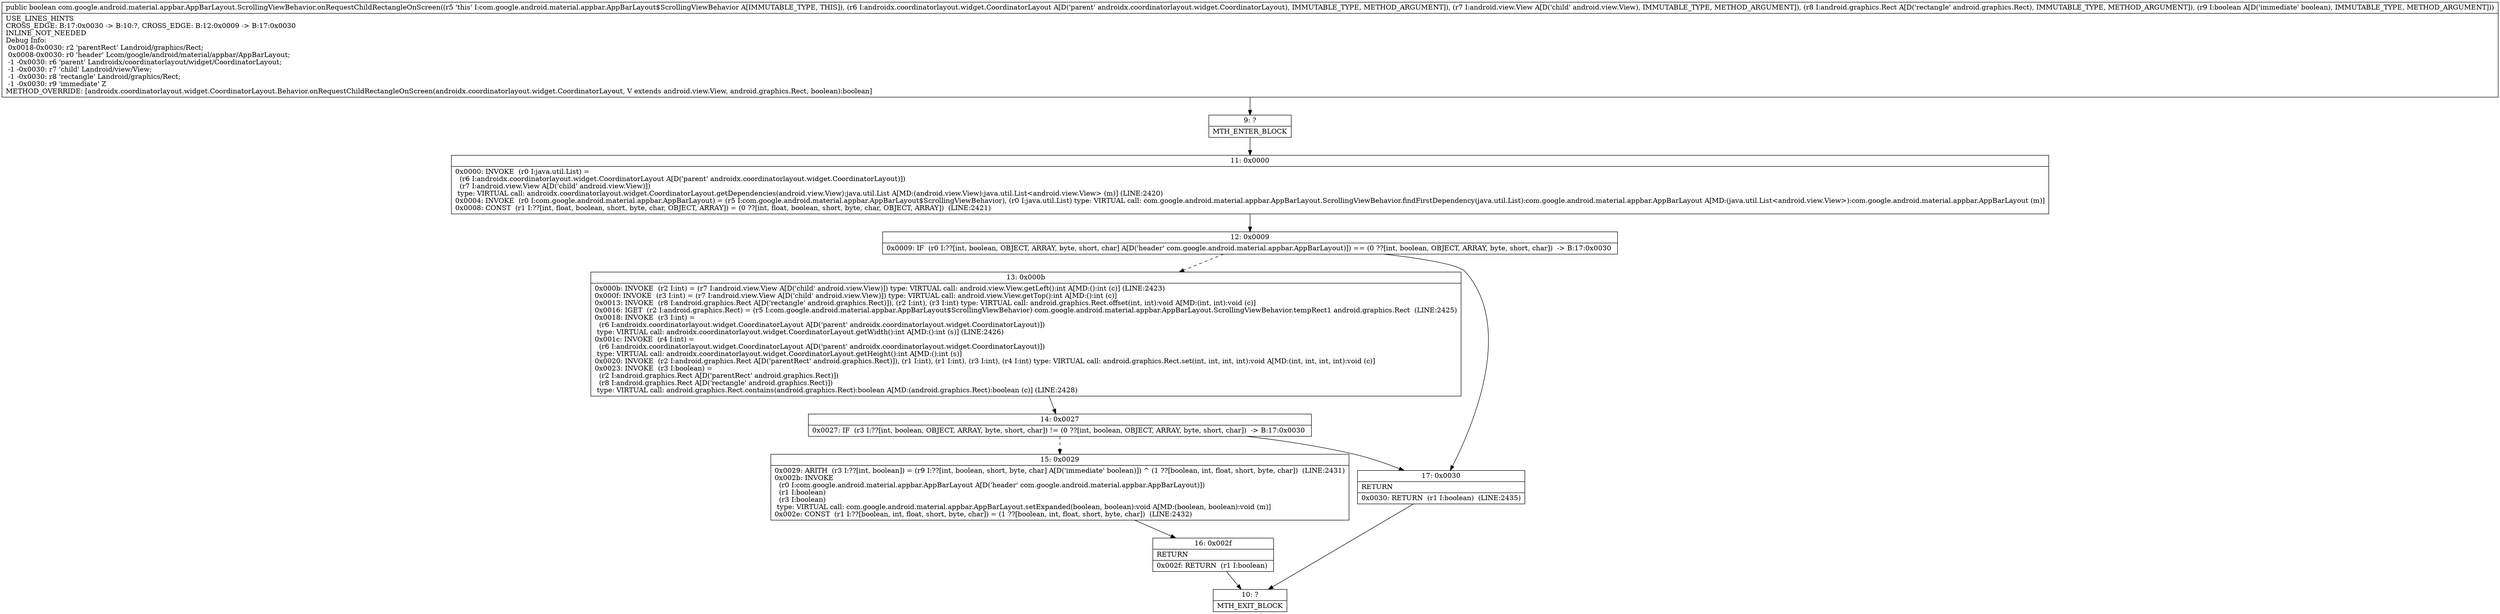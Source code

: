 digraph "CFG forcom.google.android.material.appbar.AppBarLayout.ScrollingViewBehavior.onRequestChildRectangleOnScreen(Landroidx\/coordinatorlayout\/widget\/CoordinatorLayout;Landroid\/view\/View;Landroid\/graphics\/Rect;Z)Z" {
Node_9 [shape=record,label="{9\:\ ?|MTH_ENTER_BLOCK\l}"];
Node_11 [shape=record,label="{11\:\ 0x0000|0x0000: INVOKE  (r0 I:java.util.List) = \l  (r6 I:androidx.coordinatorlayout.widget.CoordinatorLayout A[D('parent' androidx.coordinatorlayout.widget.CoordinatorLayout)])\l  (r7 I:android.view.View A[D('child' android.view.View)])\l type: VIRTUAL call: androidx.coordinatorlayout.widget.CoordinatorLayout.getDependencies(android.view.View):java.util.List A[MD:(android.view.View):java.util.List\<android.view.View\> (m)] (LINE:2420)\l0x0004: INVOKE  (r0 I:com.google.android.material.appbar.AppBarLayout) = (r5 I:com.google.android.material.appbar.AppBarLayout$ScrollingViewBehavior), (r0 I:java.util.List) type: VIRTUAL call: com.google.android.material.appbar.AppBarLayout.ScrollingViewBehavior.findFirstDependency(java.util.List):com.google.android.material.appbar.AppBarLayout A[MD:(java.util.List\<android.view.View\>):com.google.android.material.appbar.AppBarLayout (m)]\l0x0008: CONST  (r1 I:??[int, float, boolean, short, byte, char, OBJECT, ARRAY]) = (0 ??[int, float, boolean, short, byte, char, OBJECT, ARRAY])  (LINE:2421)\l}"];
Node_12 [shape=record,label="{12\:\ 0x0009|0x0009: IF  (r0 I:??[int, boolean, OBJECT, ARRAY, byte, short, char] A[D('header' com.google.android.material.appbar.AppBarLayout)]) == (0 ??[int, boolean, OBJECT, ARRAY, byte, short, char])  \-\> B:17:0x0030 \l}"];
Node_13 [shape=record,label="{13\:\ 0x000b|0x000b: INVOKE  (r2 I:int) = (r7 I:android.view.View A[D('child' android.view.View)]) type: VIRTUAL call: android.view.View.getLeft():int A[MD:():int (c)] (LINE:2423)\l0x000f: INVOKE  (r3 I:int) = (r7 I:android.view.View A[D('child' android.view.View)]) type: VIRTUAL call: android.view.View.getTop():int A[MD:():int (c)]\l0x0013: INVOKE  (r8 I:android.graphics.Rect A[D('rectangle' android.graphics.Rect)]), (r2 I:int), (r3 I:int) type: VIRTUAL call: android.graphics.Rect.offset(int, int):void A[MD:(int, int):void (c)]\l0x0016: IGET  (r2 I:android.graphics.Rect) = (r5 I:com.google.android.material.appbar.AppBarLayout$ScrollingViewBehavior) com.google.android.material.appbar.AppBarLayout.ScrollingViewBehavior.tempRect1 android.graphics.Rect  (LINE:2425)\l0x0018: INVOKE  (r3 I:int) = \l  (r6 I:androidx.coordinatorlayout.widget.CoordinatorLayout A[D('parent' androidx.coordinatorlayout.widget.CoordinatorLayout)])\l type: VIRTUAL call: androidx.coordinatorlayout.widget.CoordinatorLayout.getWidth():int A[MD:():int (s)] (LINE:2426)\l0x001c: INVOKE  (r4 I:int) = \l  (r6 I:androidx.coordinatorlayout.widget.CoordinatorLayout A[D('parent' androidx.coordinatorlayout.widget.CoordinatorLayout)])\l type: VIRTUAL call: androidx.coordinatorlayout.widget.CoordinatorLayout.getHeight():int A[MD:():int (s)]\l0x0020: INVOKE  (r2 I:android.graphics.Rect A[D('parentRect' android.graphics.Rect)]), (r1 I:int), (r1 I:int), (r3 I:int), (r4 I:int) type: VIRTUAL call: android.graphics.Rect.set(int, int, int, int):void A[MD:(int, int, int, int):void (c)]\l0x0023: INVOKE  (r3 I:boolean) = \l  (r2 I:android.graphics.Rect A[D('parentRect' android.graphics.Rect)])\l  (r8 I:android.graphics.Rect A[D('rectangle' android.graphics.Rect)])\l type: VIRTUAL call: android.graphics.Rect.contains(android.graphics.Rect):boolean A[MD:(android.graphics.Rect):boolean (c)] (LINE:2428)\l}"];
Node_14 [shape=record,label="{14\:\ 0x0027|0x0027: IF  (r3 I:??[int, boolean, OBJECT, ARRAY, byte, short, char]) != (0 ??[int, boolean, OBJECT, ARRAY, byte, short, char])  \-\> B:17:0x0030 \l}"];
Node_15 [shape=record,label="{15\:\ 0x0029|0x0029: ARITH  (r3 I:??[int, boolean]) = (r9 I:??[int, boolean, short, byte, char] A[D('immediate' boolean)]) ^ (1 ??[boolean, int, float, short, byte, char])  (LINE:2431)\l0x002b: INVOKE  \l  (r0 I:com.google.android.material.appbar.AppBarLayout A[D('header' com.google.android.material.appbar.AppBarLayout)])\l  (r1 I:boolean)\l  (r3 I:boolean)\l type: VIRTUAL call: com.google.android.material.appbar.AppBarLayout.setExpanded(boolean, boolean):void A[MD:(boolean, boolean):void (m)]\l0x002e: CONST  (r1 I:??[boolean, int, float, short, byte, char]) = (1 ??[boolean, int, float, short, byte, char])  (LINE:2432)\l}"];
Node_16 [shape=record,label="{16\:\ 0x002f|RETURN\l|0x002f: RETURN  (r1 I:boolean) \l}"];
Node_10 [shape=record,label="{10\:\ ?|MTH_EXIT_BLOCK\l}"];
Node_17 [shape=record,label="{17\:\ 0x0030|RETURN\l|0x0030: RETURN  (r1 I:boolean)  (LINE:2435)\l}"];
MethodNode[shape=record,label="{public boolean com.google.android.material.appbar.AppBarLayout.ScrollingViewBehavior.onRequestChildRectangleOnScreen((r5 'this' I:com.google.android.material.appbar.AppBarLayout$ScrollingViewBehavior A[IMMUTABLE_TYPE, THIS]), (r6 I:androidx.coordinatorlayout.widget.CoordinatorLayout A[D('parent' androidx.coordinatorlayout.widget.CoordinatorLayout), IMMUTABLE_TYPE, METHOD_ARGUMENT]), (r7 I:android.view.View A[D('child' android.view.View), IMMUTABLE_TYPE, METHOD_ARGUMENT]), (r8 I:android.graphics.Rect A[D('rectangle' android.graphics.Rect), IMMUTABLE_TYPE, METHOD_ARGUMENT]), (r9 I:boolean A[D('immediate' boolean), IMMUTABLE_TYPE, METHOD_ARGUMENT]))  | USE_LINES_HINTS\lCROSS_EDGE: B:17:0x0030 \-\> B:10:?, CROSS_EDGE: B:12:0x0009 \-\> B:17:0x0030\lINLINE_NOT_NEEDED\lDebug Info:\l  0x0018\-0x0030: r2 'parentRect' Landroid\/graphics\/Rect;\l  0x0008\-0x0030: r0 'header' Lcom\/google\/android\/material\/appbar\/AppBarLayout;\l  \-1 \-0x0030: r6 'parent' Landroidx\/coordinatorlayout\/widget\/CoordinatorLayout;\l  \-1 \-0x0030: r7 'child' Landroid\/view\/View;\l  \-1 \-0x0030: r8 'rectangle' Landroid\/graphics\/Rect;\l  \-1 \-0x0030: r9 'immediate' Z\lMETHOD_OVERRIDE: [androidx.coordinatorlayout.widget.CoordinatorLayout.Behavior.onRequestChildRectangleOnScreen(androidx.coordinatorlayout.widget.CoordinatorLayout, V extends android.view.View, android.graphics.Rect, boolean):boolean]\l}"];
MethodNode -> Node_9;Node_9 -> Node_11;
Node_11 -> Node_12;
Node_12 -> Node_13[style=dashed];
Node_12 -> Node_17;
Node_13 -> Node_14;
Node_14 -> Node_15[style=dashed];
Node_14 -> Node_17;
Node_15 -> Node_16;
Node_16 -> Node_10;
Node_17 -> Node_10;
}

